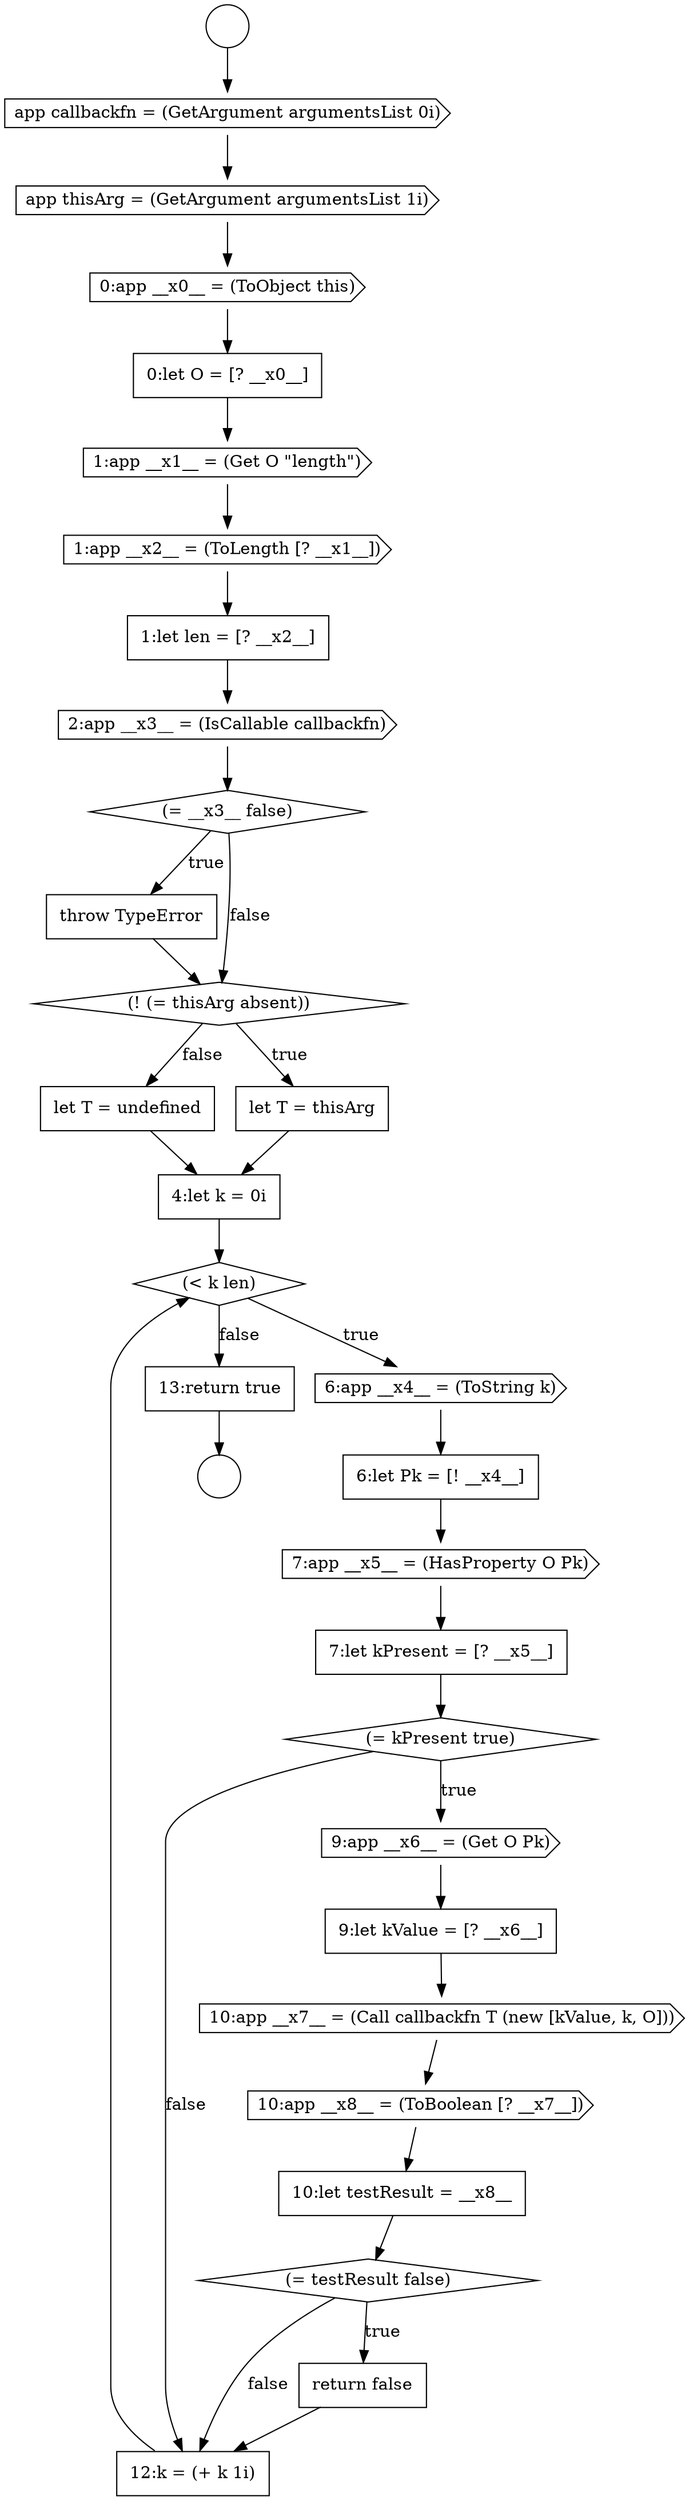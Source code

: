 digraph {
  node13373 [shape=none, margin=0, label=<<font color="black">
    <table border="0" cellborder="1" cellspacing="0" cellpadding="10">
      <tr><td align="left">0:let O = [? __x0__]</td></tr>
    </table>
  </font>> color="black" fillcolor="white" style=filled]
  node13382 [shape=none, margin=0, label=<<font color="black">
    <table border="0" cellborder="1" cellspacing="0" cellpadding="10">
      <tr><td align="left">let T = undefined</td></tr>
    </table>
  </font>> color="black" fillcolor="white" style=filled]
  node13397 [shape=none, margin=0, label=<<font color="black">
    <table border="0" cellborder="1" cellspacing="0" cellpadding="10">
      <tr><td align="left">12:k = (+ k 1i)</td></tr>
    </table>
  </font>> color="black" fillcolor="white" style=filled]
  node13391 [shape=none, margin=0, label=<<font color="black">
    <table border="0" cellborder="1" cellspacing="0" cellpadding="10">
      <tr><td align="left">9:let kValue = [? __x6__]</td></tr>
    </table>
  </font>> color="black" fillcolor="white" style=filled]
  node13376 [shape=none, margin=0, label=<<font color="black">
    <table border="0" cellborder="1" cellspacing="0" cellpadding="10">
      <tr><td align="left">1:let len = [? __x2__]</td></tr>
    </table>
  </font>> color="black" fillcolor="white" style=filled]
  node13390 [shape=cds, label=<<font color="black">9:app __x6__ = (Get O Pk)</font>> color="black" fillcolor="white" style=filled]
  node13375 [shape=cds, label=<<font color="black">1:app __x2__ = (ToLength [? __x1__])</font>> color="black" fillcolor="white" style=filled]
  node13371 [shape=cds, label=<<font color="black">app thisArg = (GetArgument argumentsList 1i)</font>> color="black" fillcolor="white" style=filled]
  node13374 [shape=cds, label=<<font color="black">1:app __x1__ = (Get O &quot;length&quot;)</font>> color="black" fillcolor="white" style=filled]
  node13396 [shape=none, margin=0, label=<<font color="black">
    <table border="0" cellborder="1" cellspacing="0" cellpadding="10">
      <tr><td align="left">return false</td></tr>
    </table>
  </font>> color="black" fillcolor="white" style=filled]
  node13389 [shape=diamond, label=<<font color="black">(= kPresent true)</font>> color="black" fillcolor="white" style=filled]
  node13377 [shape=cds, label=<<font color="black">2:app __x3__ = (IsCallable callbackfn)</font>> color="black" fillcolor="white" style=filled]
  node13381 [shape=none, margin=0, label=<<font color="black">
    <table border="0" cellborder="1" cellspacing="0" cellpadding="10">
      <tr><td align="left">let T = thisArg</td></tr>
    </table>
  </font>> color="black" fillcolor="white" style=filled]
  node13392 [shape=cds, label=<<font color="black">10:app __x7__ = (Call callbackfn T (new [kValue, k, O]))</font>> color="black" fillcolor="white" style=filled]
  node13378 [shape=diamond, label=<<font color="black">(= __x3__ false)</font>> color="black" fillcolor="white" style=filled]
  node13388 [shape=none, margin=0, label=<<font color="black">
    <table border="0" cellborder="1" cellspacing="0" cellpadding="10">
      <tr><td align="left">7:let kPresent = [? __x5__]</td></tr>
    </table>
  </font>> color="black" fillcolor="white" style=filled]
  node13393 [shape=cds, label=<<font color="black">10:app __x8__ = (ToBoolean [? __x7__])</font>> color="black" fillcolor="white" style=filled]
  node13386 [shape=none, margin=0, label=<<font color="black">
    <table border="0" cellborder="1" cellspacing="0" cellpadding="10">
      <tr><td align="left">6:let Pk = [! __x4__]</td></tr>
    </table>
  </font>> color="black" fillcolor="white" style=filled]
  node13379 [shape=none, margin=0, label=<<font color="black">
    <table border="0" cellborder="1" cellspacing="0" cellpadding="10">
      <tr><td align="left">throw TypeError</td></tr>
    </table>
  </font>> color="black" fillcolor="white" style=filled]
  node13394 [shape=none, margin=0, label=<<font color="black">
    <table border="0" cellborder="1" cellspacing="0" cellpadding="10">
      <tr><td align="left">10:let testResult = __x8__</td></tr>
    </table>
  </font>> color="black" fillcolor="white" style=filled]
  node13387 [shape=cds, label=<<font color="black">7:app __x5__ = (HasProperty O Pk)</font>> color="black" fillcolor="white" style=filled]
  node13398 [shape=none, margin=0, label=<<font color="black">
    <table border="0" cellborder="1" cellspacing="0" cellpadding="10">
      <tr><td align="left">13:return true</td></tr>
    </table>
  </font>> color="black" fillcolor="white" style=filled]
  node13383 [shape=none, margin=0, label=<<font color="black">
    <table border="0" cellborder="1" cellspacing="0" cellpadding="10">
      <tr><td align="left">4:let k = 0i</td></tr>
    </table>
  </font>> color="black" fillcolor="white" style=filled]
  node13372 [shape=cds, label=<<font color="black">0:app __x0__ = (ToObject this)</font>> color="black" fillcolor="white" style=filled]
  node13370 [shape=cds, label=<<font color="black">app callbackfn = (GetArgument argumentsList 0i)</font>> color="black" fillcolor="white" style=filled]
  node13368 [shape=circle label=" " color="black" fillcolor="white" style=filled]
  node13395 [shape=diamond, label=<<font color="black">(= testResult false)</font>> color="black" fillcolor="white" style=filled]
  node13380 [shape=diamond, label=<<font color="black">(! (= thisArg absent))</font>> color="black" fillcolor="white" style=filled]
  node13385 [shape=cds, label=<<font color="black">6:app __x4__ = (ToString k)</font>> color="black" fillcolor="white" style=filled]
  node13369 [shape=circle label=" " color="black" fillcolor="white" style=filled]
  node13384 [shape=diamond, label=<<font color="black">(&lt; k len)</font>> color="black" fillcolor="white" style=filled]
  node13375 -> node13376 [ color="black"]
  node13381 -> node13383 [ color="black"]
  node13385 -> node13386 [ color="black"]
  node13370 -> node13371 [ color="black"]
  node13392 -> node13393 [ color="black"]
  node13388 -> node13389 [ color="black"]
  node13383 -> node13384 [ color="black"]
  node13380 -> node13381 [label=<<font color="black">true</font>> color="black"]
  node13380 -> node13382 [label=<<font color="black">false</font>> color="black"]
  node13387 -> node13388 [ color="black"]
  node13386 -> node13387 [ color="black"]
  node13378 -> node13379 [label=<<font color="black">true</font>> color="black"]
  node13378 -> node13380 [label=<<font color="black">false</font>> color="black"]
  node13374 -> node13375 [ color="black"]
  node13377 -> node13378 [ color="black"]
  node13376 -> node13377 [ color="black"]
  node13397 -> node13384 [ color="black"]
  node13395 -> node13396 [label=<<font color="black">true</font>> color="black"]
  node13395 -> node13397 [label=<<font color="black">false</font>> color="black"]
  node13396 -> node13397 [ color="black"]
  node13389 -> node13390 [label=<<font color="black">true</font>> color="black"]
  node13389 -> node13397 [label=<<font color="black">false</font>> color="black"]
  node13368 -> node13370 [ color="black"]
  node13384 -> node13385 [label=<<font color="black">true</font>> color="black"]
  node13384 -> node13398 [label=<<font color="black">false</font>> color="black"]
  node13372 -> node13373 [ color="black"]
  node13371 -> node13372 [ color="black"]
  node13391 -> node13392 [ color="black"]
  node13393 -> node13394 [ color="black"]
  node13379 -> node13380 [ color="black"]
  node13390 -> node13391 [ color="black"]
  node13398 -> node13369 [ color="black"]
  node13373 -> node13374 [ color="black"]
  node13394 -> node13395 [ color="black"]
  node13382 -> node13383 [ color="black"]
}

